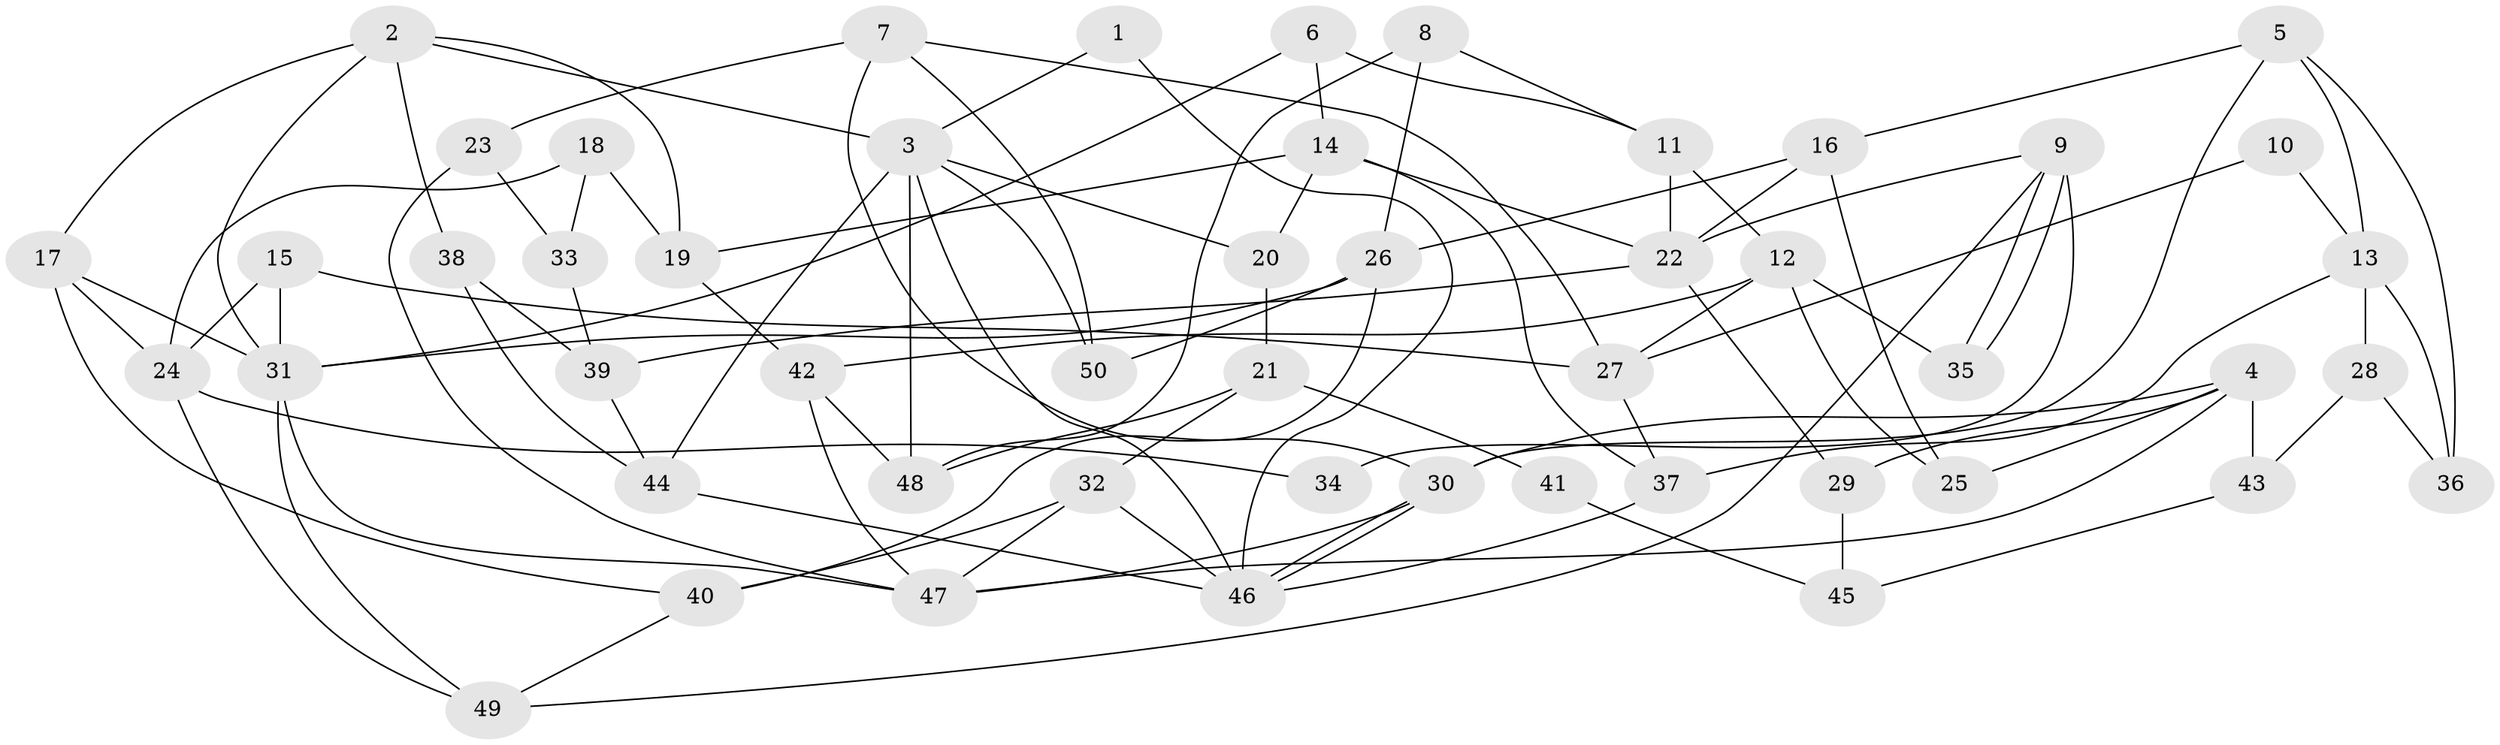 // coarse degree distribution, {2: 0.12, 5: 0.28, 10: 0.04, 4: 0.16, 8: 0.08, 3: 0.16, 7: 0.12, 6: 0.04}
// Generated by graph-tools (version 1.1) at 2025/37/03/04/25 23:37:12]
// undirected, 50 vertices, 100 edges
graph export_dot {
  node [color=gray90,style=filled];
  1;
  2;
  3;
  4;
  5;
  6;
  7;
  8;
  9;
  10;
  11;
  12;
  13;
  14;
  15;
  16;
  17;
  18;
  19;
  20;
  21;
  22;
  23;
  24;
  25;
  26;
  27;
  28;
  29;
  30;
  31;
  32;
  33;
  34;
  35;
  36;
  37;
  38;
  39;
  40;
  41;
  42;
  43;
  44;
  45;
  46;
  47;
  48;
  49;
  50;
  1 -- 46;
  1 -- 3;
  2 -- 19;
  2 -- 31;
  2 -- 3;
  2 -- 17;
  2 -- 38;
  3 -- 50;
  3 -- 20;
  3 -- 44;
  3 -- 46;
  3 -- 48;
  4 -- 30;
  4 -- 25;
  4 -- 29;
  4 -- 43;
  4 -- 47;
  5 -- 30;
  5 -- 16;
  5 -- 13;
  5 -- 36;
  6 -- 31;
  6 -- 11;
  6 -- 14;
  7 -- 30;
  7 -- 27;
  7 -- 23;
  7 -- 50;
  8 -- 26;
  8 -- 48;
  8 -- 11;
  9 -- 35;
  9 -- 35;
  9 -- 49;
  9 -- 22;
  9 -- 34;
  10 -- 27;
  10 -- 13;
  11 -- 22;
  11 -- 12;
  12 -- 42;
  12 -- 25;
  12 -- 27;
  12 -- 35;
  13 -- 37;
  13 -- 28;
  13 -- 36;
  14 -- 22;
  14 -- 19;
  14 -- 20;
  14 -- 37;
  15 -- 27;
  15 -- 31;
  15 -- 24;
  16 -- 22;
  16 -- 26;
  16 -- 25;
  17 -- 40;
  17 -- 24;
  17 -- 31;
  18 -- 33;
  18 -- 24;
  18 -- 19;
  19 -- 42;
  20 -- 21;
  21 -- 48;
  21 -- 32;
  21 -- 41;
  22 -- 39;
  22 -- 29;
  23 -- 47;
  23 -- 33;
  24 -- 34;
  24 -- 49;
  26 -- 40;
  26 -- 31;
  26 -- 50;
  27 -- 37;
  28 -- 36;
  28 -- 43;
  29 -- 45;
  30 -- 47;
  30 -- 46;
  30 -- 46;
  31 -- 47;
  31 -- 49;
  32 -- 46;
  32 -- 40;
  32 -- 47;
  33 -- 39;
  37 -- 46;
  38 -- 44;
  38 -- 39;
  39 -- 44;
  40 -- 49;
  41 -- 45;
  42 -- 47;
  42 -- 48;
  43 -- 45;
  44 -- 46;
}
